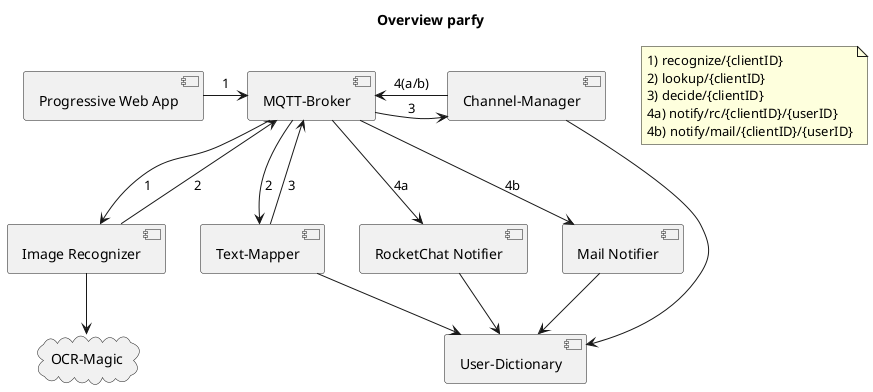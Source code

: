@startuml

Title Overview parfy

cloud ocr as "OCR-Magic"
[pwa] as "Progressive Web App"
[image_recognizer] as "Image Recognizer"
[mqtt_broker] as "MQTT-Broker"
[text_mapper] as "Text-Mapper"
[user_dictionary] as "User-Dictionary"
[channel_manager] as "Channel-Manager"
[rocket_chat_notifier] as "RocketChat Notifier"
[mail_notifier] as "Mail Notifier"

pwa -> mqtt_broker : 1
mqtt_broker --> image_recognizer: 1
image_recognizer --> ocr
image_recognizer --> mqtt_broker : 2
mqtt_broker --> text_mapper: 2
text_mapper --> user_dictionary
text_mapper --> mqtt_broker: 3
mqtt_broker -> channel_manager: 3
channel_manager -> mqtt_broker: 4(a/b)
channel_manager -> user_dictionary
mqtt_broker --> rocket_chat_notifier: 4a
mqtt_broker --> mail_notifier: 4b

rocket_chat_notifier --> user_dictionary
mail_notifier --> user_dictionary

note  "1) recognize/{clientID} \n\
2) lookup/{clientID} \n\
3) decide/{clientID} \n\
4a) notify/rc/{clientID}/{userID} \n\
4b) notify/mail/{clientID}/{userID}"  as n1


@enduml